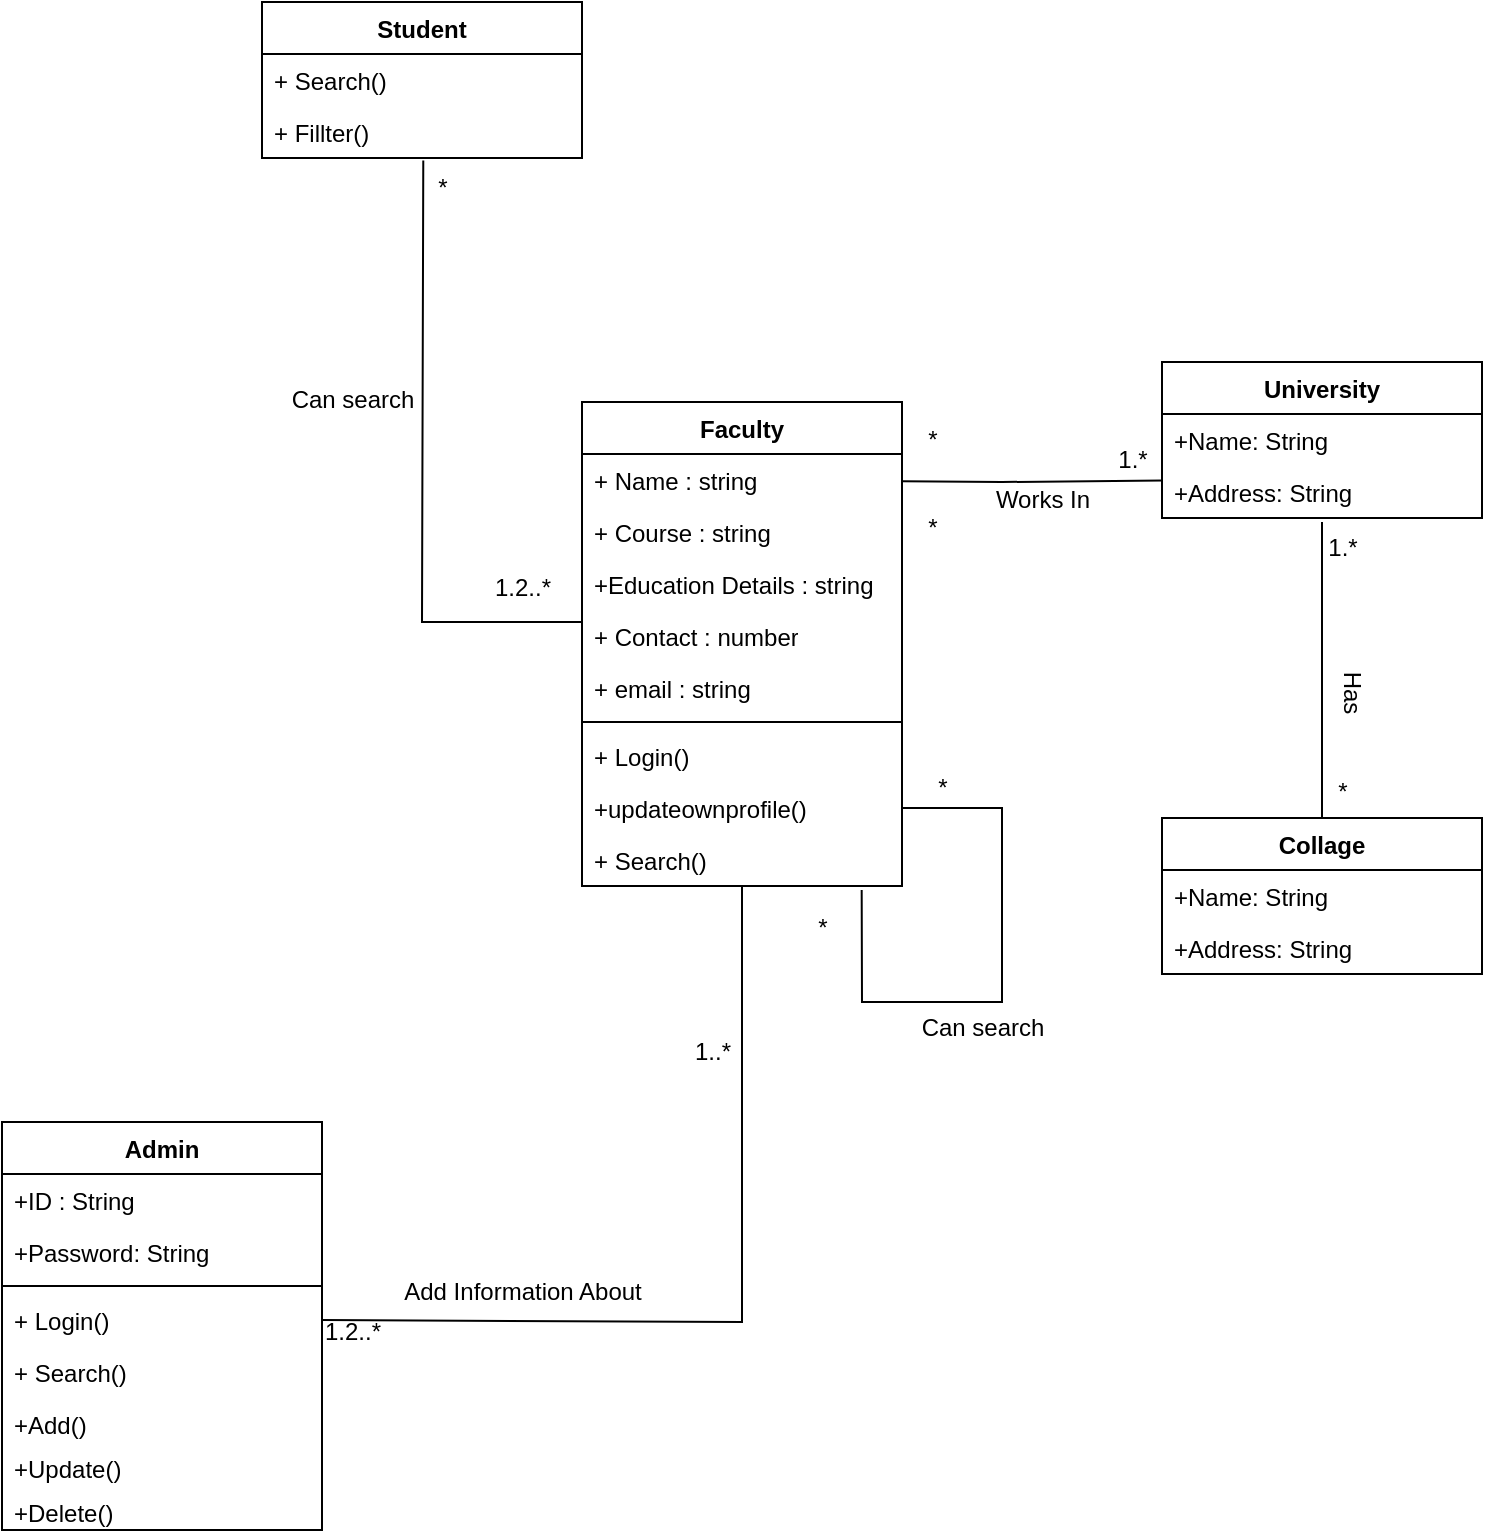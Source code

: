 <mxfile version="22.0.0" type="google">
  <diagram name="Page-1" id="2YBvvXClWsGukQMizWep">
    <mxGraphModel grid="1" page="1" gridSize="10" guides="1" tooltips="1" connect="1" arrows="1" fold="1" pageScale="1" pageWidth="850" pageHeight="1100" math="0" shadow="0">
      <root>
        <mxCell id="0" />
        <mxCell id="1" parent="0" />
        <mxCell id="lcdPuxsWgrlX1tazZvvK-1" value="Student" style="swimlane;fontStyle=1;align=center;verticalAlign=top;childLayout=stackLayout;horizontal=1;startSize=26;horizontalStack=0;resizeParent=1;resizeParentMax=0;resizeLast=0;collapsible=1;marginBottom=0;whiteSpace=wrap;html=1;" vertex="1" parent="1">
          <mxGeometry x="200" y="130" width="160" height="78" as="geometry" />
        </mxCell>
        <mxCell id="lcdPuxsWgrlX1tazZvvK-2" value="+ Search()" style="text;strokeColor=none;fillColor=none;align=left;verticalAlign=top;spacingLeft=4;spacingRight=4;overflow=hidden;rotatable=0;points=[[0,0.5],[1,0.5]];portConstraint=eastwest;whiteSpace=wrap;html=1;" vertex="1" parent="lcdPuxsWgrlX1tazZvvK-1">
          <mxGeometry y="26" width="160" height="26" as="geometry" />
        </mxCell>
        <mxCell id="lcdPuxsWgrlX1tazZvvK-4" value="+ Fillter()" style="text;strokeColor=none;fillColor=none;align=left;verticalAlign=top;spacingLeft=4;spacingRight=4;overflow=hidden;rotatable=0;points=[[0,0.5],[1,0.5]];portConstraint=eastwest;whiteSpace=wrap;html=1;" vertex="1" parent="lcdPuxsWgrlX1tazZvvK-1">
          <mxGeometry y="52" width="160" height="26" as="geometry" />
        </mxCell>
        <mxCell id="lcdPuxsWgrlX1tazZvvK-5" value="Faculty" style="swimlane;fontStyle=1;align=center;verticalAlign=top;childLayout=stackLayout;horizontal=1;startSize=26;horizontalStack=0;resizeParent=1;resizeParentMax=0;resizeLast=0;collapsible=1;marginBottom=0;whiteSpace=wrap;html=1;" vertex="1" parent="1">
          <mxGeometry x="360" y="330" width="160" height="242" as="geometry" />
        </mxCell>
        <mxCell id="lcdPuxsWgrlX1tazZvvK-6" value="+ Name : string" style="text;strokeColor=none;fillColor=none;align=left;verticalAlign=top;spacingLeft=4;spacingRight=4;overflow=hidden;rotatable=0;points=[[0,0.5],[1,0.5]];portConstraint=eastwest;whiteSpace=wrap;html=1;" vertex="1" parent="lcdPuxsWgrlX1tazZvvK-5">
          <mxGeometry y="26" width="160" height="26" as="geometry" />
        </mxCell>
        <mxCell id="lcdPuxsWgrlX1tazZvvK-10" value="+ Course : string" style="text;strokeColor=none;fillColor=none;align=left;verticalAlign=top;spacingLeft=4;spacingRight=4;overflow=hidden;rotatable=0;points=[[0,0.5],[1,0.5]];portConstraint=eastwest;whiteSpace=wrap;html=1;" vertex="1" parent="lcdPuxsWgrlX1tazZvvK-5">
          <mxGeometry y="52" width="160" height="26" as="geometry" />
        </mxCell>
        <mxCell id="lcdPuxsWgrlX1tazZvvK-11" value="+Education Details : string" style="text;strokeColor=none;fillColor=none;align=left;verticalAlign=top;spacingLeft=4;spacingRight=4;overflow=hidden;rotatable=0;points=[[0,0.5],[1,0.5]];portConstraint=eastwest;whiteSpace=wrap;html=1;" vertex="1" parent="lcdPuxsWgrlX1tazZvvK-5">
          <mxGeometry y="78" width="160" height="26" as="geometry" />
        </mxCell>
        <mxCell id="lcdPuxsWgrlX1tazZvvK-12" value="+ Contact : number" style="text;strokeColor=none;fillColor=none;align=left;verticalAlign=top;spacingLeft=4;spacingRight=4;overflow=hidden;rotatable=0;points=[[0,0.5],[1,0.5]];portConstraint=eastwest;whiteSpace=wrap;html=1;" vertex="1" parent="lcdPuxsWgrlX1tazZvvK-5">
          <mxGeometry y="104" width="160" height="26" as="geometry" />
        </mxCell>
        <mxCell id="lcdPuxsWgrlX1tazZvvK-13" value="+ email : string" style="text;strokeColor=none;fillColor=none;align=left;verticalAlign=top;spacingLeft=4;spacingRight=4;overflow=hidden;rotatable=0;points=[[0,0.5],[1,0.5]];portConstraint=eastwest;whiteSpace=wrap;html=1;" vertex="1" parent="lcdPuxsWgrlX1tazZvvK-5">
          <mxGeometry y="130" width="160" height="26" as="geometry" />
        </mxCell>
        <mxCell id="lcdPuxsWgrlX1tazZvvK-7" value="" style="line;strokeWidth=1;fillColor=none;align=left;verticalAlign=middle;spacingTop=-1;spacingLeft=3;spacingRight=3;rotatable=0;labelPosition=right;points=[];portConstraint=eastwest;strokeColor=inherit;" vertex="1" parent="lcdPuxsWgrlX1tazZvvK-5">
          <mxGeometry y="156" width="160" height="8" as="geometry" />
        </mxCell>
        <mxCell id="lcdPuxsWgrlX1tazZvvK-8" value="+ Login()" style="text;strokeColor=none;fillColor=none;align=left;verticalAlign=top;spacingLeft=4;spacingRight=4;overflow=hidden;rotatable=0;points=[[0,0.5],[1,0.5]];portConstraint=eastwest;whiteSpace=wrap;html=1;" vertex="1" parent="lcdPuxsWgrlX1tazZvvK-5">
          <mxGeometry y="164" width="160" height="26" as="geometry" />
        </mxCell>
        <mxCell id="lcdPuxsWgrlX1tazZvvK-16" value="+updateownprofile()" style="text;strokeColor=none;fillColor=none;align=left;verticalAlign=top;spacingLeft=4;spacingRight=4;overflow=hidden;rotatable=0;points=[[0,0.5],[1,0.5]];portConstraint=eastwest;whiteSpace=wrap;html=1;" vertex="1" parent="lcdPuxsWgrlX1tazZvvK-5">
          <mxGeometry y="190" width="160" height="26" as="geometry" />
        </mxCell>
        <mxCell id="lcdPuxsWgrlX1tazZvvK-14" value="+ Search()" style="text;strokeColor=none;fillColor=none;align=left;verticalAlign=top;spacingLeft=4;spacingRight=4;overflow=hidden;rotatable=0;points=[[0,0.5],[1,0.5]];portConstraint=eastwest;whiteSpace=wrap;html=1;" vertex="1" parent="lcdPuxsWgrlX1tazZvvK-5">
          <mxGeometry y="216" width="160" height="26" as="geometry" />
        </mxCell>
        <mxCell id="lcdPuxsWgrlX1tazZvvK-21" value="" style="endArrow=none;html=1;rounded=0;entryX=1;entryY=0.5;entryDx=0;entryDy=0;exitX=0.874;exitY=1.077;exitDx=0;exitDy=0;exitPerimeter=0;" edge="1" parent="lcdPuxsWgrlX1tazZvvK-5" source="lcdPuxsWgrlX1tazZvvK-14" target="lcdPuxsWgrlX1tazZvvK-16">
          <mxGeometry width="50" height="50" relative="1" as="geometry">
            <mxPoint x="130" y="300" as="sourcePoint" />
            <mxPoint x="140" y="150" as="targetPoint" />
            <Array as="points">
              <mxPoint x="140" y="300" />
              <mxPoint x="210" y="300" />
              <mxPoint x="210" y="203" />
            </Array>
          </mxGeometry>
        </mxCell>
        <mxCell id="lcdPuxsWgrlX1tazZvvK-17" value="" style="endArrow=none;html=1;rounded=0;entryX=0.504;entryY=1.046;entryDx=0;entryDy=0;entryPerimeter=0;exitX=0;exitY=0.231;exitDx=0;exitDy=0;exitPerimeter=0;" edge="1" parent="1" source="lcdPuxsWgrlX1tazZvvK-12" target="lcdPuxsWgrlX1tazZvvK-4">
          <mxGeometry width="50" height="50" relative="1" as="geometry">
            <mxPoint x="360" y="360" as="sourcePoint" />
            <mxPoint x="410" y="310" as="targetPoint" />
            <Array as="points">
              <mxPoint x="280" y="440" />
            </Array>
          </mxGeometry>
        </mxCell>
        <mxCell id="lcdPuxsWgrlX1tazZvvK-18" value="*" style="text;html=1;align=center;verticalAlign=middle;resizable=0;points=[];autosize=1;strokeColor=none;fillColor=none;" vertex="1" parent="1">
          <mxGeometry x="275" y="208" width="30" height="30" as="geometry" />
        </mxCell>
        <mxCell id="lcdPuxsWgrlX1tazZvvK-19" value="1.2..*" style="text;html=1;align=center;verticalAlign=middle;resizable=0;points=[];autosize=1;strokeColor=none;fillColor=none;" vertex="1" parent="1">
          <mxGeometry x="305" y="408" width="50" height="30" as="geometry" />
        </mxCell>
        <mxCell id="lcdPuxsWgrlX1tazZvvK-20" value="Can search" style="text;html=1;align=center;verticalAlign=middle;resizable=0;points=[];autosize=1;strokeColor=none;fillColor=none;rotation=0;" vertex="1" parent="1">
          <mxGeometry x="205" y="314" width="80" height="30" as="geometry" />
        </mxCell>
        <mxCell id="lcdPuxsWgrlX1tazZvvK-22" value="*" style="text;html=1;align=center;verticalAlign=middle;resizable=0;points=[];autosize=1;strokeColor=none;fillColor=none;" vertex="1" parent="1">
          <mxGeometry x="525" y="508" width="30" height="30" as="geometry" />
        </mxCell>
        <mxCell id="lcdPuxsWgrlX1tazZvvK-23" value="*" style="text;html=1;align=center;verticalAlign=middle;resizable=0;points=[];autosize=1;strokeColor=none;fillColor=none;" vertex="1" parent="1">
          <mxGeometry x="465" y="578" width="30" height="30" as="geometry" />
        </mxCell>
        <mxCell id="lcdPuxsWgrlX1tazZvvK-24" value="Can search" style="text;html=1;align=center;verticalAlign=middle;resizable=0;points=[];autosize=1;strokeColor=none;fillColor=none;" vertex="1" parent="1">
          <mxGeometry x="520" y="628" width="80" height="30" as="geometry" />
        </mxCell>
        <mxCell id="Wu5vDfFYFuB3OvYeVg2U-1" value="University" style="swimlane;fontStyle=1;align=center;verticalAlign=top;childLayout=stackLayout;horizontal=1;startSize=26;horizontalStack=0;resizeParent=1;resizeParentMax=0;resizeLast=0;collapsible=1;marginBottom=0;whiteSpace=wrap;html=1;" vertex="1" parent="1">
          <mxGeometry x="650" y="310" width="160" height="78" as="geometry" />
        </mxCell>
        <mxCell id="Wu5vDfFYFuB3OvYeVg2U-2" value="+Name: String" style="text;strokeColor=none;fillColor=none;align=left;verticalAlign=top;spacingLeft=4;spacingRight=4;overflow=hidden;rotatable=0;points=[[0,0.5],[1,0.5]];portConstraint=eastwest;whiteSpace=wrap;html=1;" vertex="1" parent="Wu5vDfFYFuB3OvYeVg2U-1">
          <mxGeometry y="26" width="160" height="26" as="geometry" />
        </mxCell>
        <mxCell id="Wu5vDfFYFuB3OvYeVg2U-3" value="+Address: String&amp;nbsp;" style="text;strokeColor=none;fillColor=none;align=left;verticalAlign=top;spacingLeft=4;spacingRight=4;overflow=hidden;rotatable=0;points=[[0,0.5],[1,0.5]];portConstraint=eastwest;whiteSpace=wrap;html=1;" vertex="1" parent="Wu5vDfFYFuB3OvYeVg2U-1">
          <mxGeometry y="52" width="160" height="26" as="geometry" />
        </mxCell>
        <mxCell id="Wu5vDfFYFuB3OvYeVg2U-4" value="" style="endArrow=none;html=1;rounded=0;exitX=0.003;exitY=0.281;exitDx=0;exitDy=0;exitPerimeter=0;" edge="1" parent="1" source="Wu5vDfFYFuB3OvYeVg2U-3" target="lcdPuxsWgrlX1tazZvvK-6">
          <mxGeometry width="50" height="50" relative="1" as="geometry">
            <mxPoint x="650" y="378" as="sourcePoint" />
            <mxPoint x="560" y="330" as="targetPoint" />
            <Array as="points">
              <mxPoint x="570" y="370" />
            </Array>
          </mxGeometry>
        </mxCell>
        <mxCell id="Wu5vDfFYFuB3OvYeVg2U-5" value="1.*" style="text;html=1;align=center;verticalAlign=middle;resizable=0;points=[];autosize=1;strokeColor=none;fillColor=none;" vertex="1" parent="1">
          <mxGeometry x="720" y="388" width="40" height="30" as="geometry" />
        </mxCell>
        <mxCell id="Wu5vDfFYFuB3OvYeVg2U-7" value="Works In" style="text;html=1;align=center;verticalAlign=middle;resizable=0;points=[];autosize=1;strokeColor=none;fillColor=none;" vertex="1" parent="1">
          <mxGeometry x="555" y="364" width="70" height="30" as="geometry" />
        </mxCell>
        <mxCell id="Wu5vDfFYFuB3OvYeVg2U-8" value="*" style="text;html=1;align=center;verticalAlign=middle;resizable=0;points=[];autosize=1;strokeColor=none;fillColor=none;" vertex="1" parent="1">
          <mxGeometry x="520" y="378" width="30" height="30" as="geometry" />
        </mxCell>
        <mxCell id="Wu5vDfFYFuB3OvYeVg2U-9" value="*" style="text;html=1;align=center;verticalAlign=middle;resizable=0;points=[];autosize=1;strokeColor=none;fillColor=none;" vertex="1" parent="1">
          <mxGeometry x="520" y="334" width="30" height="30" as="geometry" />
        </mxCell>
        <mxCell id="Wu5vDfFYFuB3OvYeVg2U-10" value="" style="endArrow=none;html=1;rounded=0;exitX=1;exitY=0.5;exitDx=0;exitDy=0;" edge="1" parent="1" source="Wu5vDfFYFuB3OvYeVg2U-18" target="lcdPuxsWgrlX1tazZvvK-14">
          <mxGeometry width="50" height="50" relative="1" as="geometry">
            <mxPoint x="360" y="790" as="sourcePoint" />
            <mxPoint x="291" y="219" as="targetPoint" />
            <Array as="points">
              <mxPoint x="440" y="790" />
            </Array>
          </mxGeometry>
        </mxCell>
        <mxCell id="Wu5vDfFYFuB3OvYeVg2U-11" value="Admin" style="swimlane;fontStyle=1;align=center;verticalAlign=top;childLayout=stackLayout;horizontal=1;startSize=26;horizontalStack=0;resizeParent=1;resizeParentMax=0;resizeLast=0;collapsible=1;marginBottom=0;whiteSpace=wrap;html=1;" vertex="1" parent="1">
          <mxGeometry x="70" y="690" width="160" height="204" as="geometry" />
        </mxCell>
        <mxCell id="Wu5vDfFYFuB3OvYeVg2U-12" value="+ID : String&amp;nbsp;" style="text;strokeColor=none;fillColor=none;align=left;verticalAlign=top;spacingLeft=4;spacingRight=4;overflow=hidden;rotatable=0;points=[[0,0.5],[1,0.5]];portConstraint=eastwest;whiteSpace=wrap;html=1;" vertex="1" parent="Wu5vDfFYFuB3OvYeVg2U-11">
          <mxGeometry y="26" width="160" height="26" as="geometry" />
        </mxCell>
        <mxCell id="Wu5vDfFYFuB3OvYeVg2U-16" value="+Password: String" style="text;strokeColor=none;fillColor=none;align=left;verticalAlign=top;spacingLeft=4;spacingRight=4;overflow=hidden;rotatable=0;points=[[0,0.5],[1,0.5]];portConstraint=eastwest;whiteSpace=wrap;html=1;" vertex="1" parent="Wu5vDfFYFuB3OvYeVg2U-11">
          <mxGeometry y="52" width="160" height="26" as="geometry" />
        </mxCell>
        <mxCell id="Wu5vDfFYFuB3OvYeVg2U-17" value="" style="line;strokeWidth=1;fillColor=none;align=left;verticalAlign=middle;spacingTop=-1;spacingLeft=3;spacingRight=3;rotatable=0;labelPosition=right;points=[];portConstraint=eastwest;strokeColor=inherit;" vertex="1" parent="Wu5vDfFYFuB3OvYeVg2U-11">
          <mxGeometry y="78" width="160" height="8" as="geometry" />
        </mxCell>
        <mxCell id="Wu5vDfFYFuB3OvYeVg2U-18" value="+ Login()" style="text;strokeColor=none;fillColor=none;align=left;verticalAlign=top;spacingLeft=4;spacingRight=4;overflow=hidden;rotatable=0;points=[[0,0.5],[1,0.5]];portConstraint=eastwest;whiteSpace=wrap;html=1;" vertex="1" parent="Wu5vDfFYFuB3OvYeVg2U-11">
          <mxGeometry y="86" width="160" height="26" as="geometry" />
        </mxCell>
        <mxCell id="Wu5vDfFYFuB3OvYeVg2U-20" value="+ Search()" style="text;strokeColor=none;fillColor=none;align=left;verticalAlign=top;spacingLeft=4;spacingRight=4;overflow=hidden;rotatable=0;points=[[0,0.5],[1,0.5]];portConstraint=eastwest;whiteSpace=wrap;html=1;" vertex="1" parent="Wu5vDfFYFuB3OvYeVg2U-11">
          <mxGeometry y="112" width="160" height="26" as="geometry" />
        </mxCell>
        <mxCell id="Wu5vDfFYFuB3OvYeVg2U-19" value="+Add()" style="text;strokeColor=none;fillColor=none;align=left;verticalAlign=top;spacingLeft=4;spacingRight=4;overflow=hidden;rotatable=0;points=[[0,0.5],[1,0.5]];portConstraint=eastwest;whiteSpace=wrap;html=1;" vertex="1" parent="Wu5vDfFYFuB3OvYeVg2U-11">
          <mxGeometry y="138" width="160" height="22" as="geometry" />
        </mxCell>
        <mxCell id="Wu5vDfFYFuB3OvYeVg2U-22" value="+Update()" style="text;strokeColor=none;fillColor=none;align=left;verticalAlign=top;spacingLeft=4;spacingRight=4;overflow=hidden;rotatable=0;points=[[0,0.5],[1,0.5]];portConstraint=eastwest;whiteSpace=wrap;html=1;" vertex="1" parent="Wu5vDfFYFuB3OvYeVg2U-11">
          <mxGeometry y="160" width="160" height="22" as="geometry" />
        </mxCell>
        <mxCell id="Wu5vDfFYFuB3OvYeVg2U-23" value="+Delete()" style="text;strokeColor=none;fillColor=none;align=left;verticalAlign=top;spacingLeft=4;spacingRight=4;overflow=hidden;rotatable=0;points=[[0,0.5],[1,0.5]];portConstraint=eastwest;whiteSpace=wrap;html=1;" vertex="1" parent="Wu5vDfFYFuB3OvYeVg2U-11">
          <mxGeometry y="182" width="160" height="22" as="geometry" />
        </mxCell>
        <mxCell id="Wu5vDfFYFuB3OvYeVg2U-24" value="Add Information About" style="text;html=1;align=center;verticalAlign=middle;resizable=0;points=[];autosize=1;strokeColor=none;fillColor=none;rotation=0;" vertex="1" parent="1">
          <mxGeometry x="260" y="760" width="140" height="30" as="geometry" />
        </mxCell>
        <mxCell id="Wu5vDfFYFuB3OvYeVg2U-26" value="1.2..*" style="text;html=1;align=center;verticalAlign=middle;resizable=0;points=[];autosize=1;strokeColor=none;fillColor=none;rotation=0;" vertex="1" parent="1">
          <mxGeometry x="220" y="780" width="50" height="30" as="geometry" />
        </mxCell>
        <mxCell id="Wu5vDfFYFuB3OvYeVg2U-27" value="1..*" style="text;html=1;align=center;verticalAlign=middle;resizable=0;points=[];autosize=1;strokeColor=none;fillColor=none;rotation=0;" vertex="1" parent="1">
          <mxGeometry x="405" y="640" width="40" height="30" as="geometry" />
        </mxCell>
        <mxCell id="mP1oWSkW1rP7MwEV3xep-1" value="Collage" style="swimlane;fontStyle=1;align=center;verticalAlign=top;childLayout=stackLayout;horizontal=1;startSize=26;horizontalStack=0;resizeParent=1;resizeParentMax=0;resizeLast=0;collapsible=1;marginBottom=0;whiteSpace=wrap;html=1;" vertex="1" parent="1">
          <mxGeometry x="650" y="538" width="160" height="78" as="geometry" />
        </mxCell>
        <mxCell id="mP1oWSkW1rP7MwEV3xep-2" value="+Name: String" style="text;strokeColor=none;fillColor=none;align=left;verticalAlign=top;spacingLeft=4;spacingRight=4;overflow=hidden;rotatable=0;points=[[0,0.5],[1,0.5]];portConstraint=eastwest;whiteSpace=wrap;html=1;" vertex="1" parent="mP1oWSkW1rP7MwEV3xep-1">
          <mxGeometry y="26" width="160" height="26" as="geometry" />
        </mxCell>
        <mxCell id="mP1oWSkW1rP7MwEV3xep-3" value="+Address: String&amp;nbsp;" style="text;strokeColor=none;fillColor=none;align=left;verticalAlign=top;spacingLeft=4;spacingRight=4;overflow=hidden;rotatable=0;points=[[0,0.5],[1,0.5]];portConstraint=eastwest;whiteSpace=wrap;html=1;" vertex="1" parent="mP1oWSkW1rP7MwEV3xep-1">
          <mxGeometry y="52" width="160" height="26" as="geometry" />
        </mxCell>
        <mxCell id="mP1oWSkW1rP7MwEV3xep-4" value="" style="endArrow=none;html=1;rounded=0;exitX=0.5;exitY=1.077;exitDx=0;exitDy=0;exitPerimeter=0;" edge="1" parent="1" source="Wu5vDfFYFuB3OvYeVg2U-3" target="mP1oWSkW1rP7MwEV3xep-1">
          <mxGeometry width="50" height="50" relative="1" as="geometry">
            <mxPoint x="660" y="379" as="sourcePoint" />
            <mxPoint x="530" y="380" as="targetPoint" />
            <Array as="points" />
          </mxGeometry>
        </mxCell>
        <mxCell id="mP1oWSkW1rP7MwEV3xep-5" value="Has" style="text;html=1;align=center;verticalAlign=middle;resizable=0;points=[];autosize=1;strokeColor=none;fillColor=none;rotation=90;" vertex="1" parent="1">
          <mxGeometry x="725" y="460" width="40" height="30" as="geometry" />
        </mxCell>
        <mxCell id="mP1oWSkW1rP7MwEV3xep-6" value="1.*" style="text;html=1;align=center;verticalAlign=middle;resizable=0;points=[];autosize=1;strokeColor=none;fillColor=none;" vertex="1" parent="1">
          <mxGeometry x="615" y="344" width="40" height="30" as="geometry" />
        </mxCell>
        <mxCell id="mP1oWSkW1rP7MwEV3xep-7" value="*" style="text;html=1;align=center;verticalAlign=middle;resizable=0;points=[];autosize=1;strokeColor=none;fillColor=none;" vertex="1" parent="1">
          <mxGeometry x="725" y="510" width="30" height="30" as="geometry" />
        </mxCell>
      </root>
    </mxGraphModel>
  </diagram>
</mxfile>
